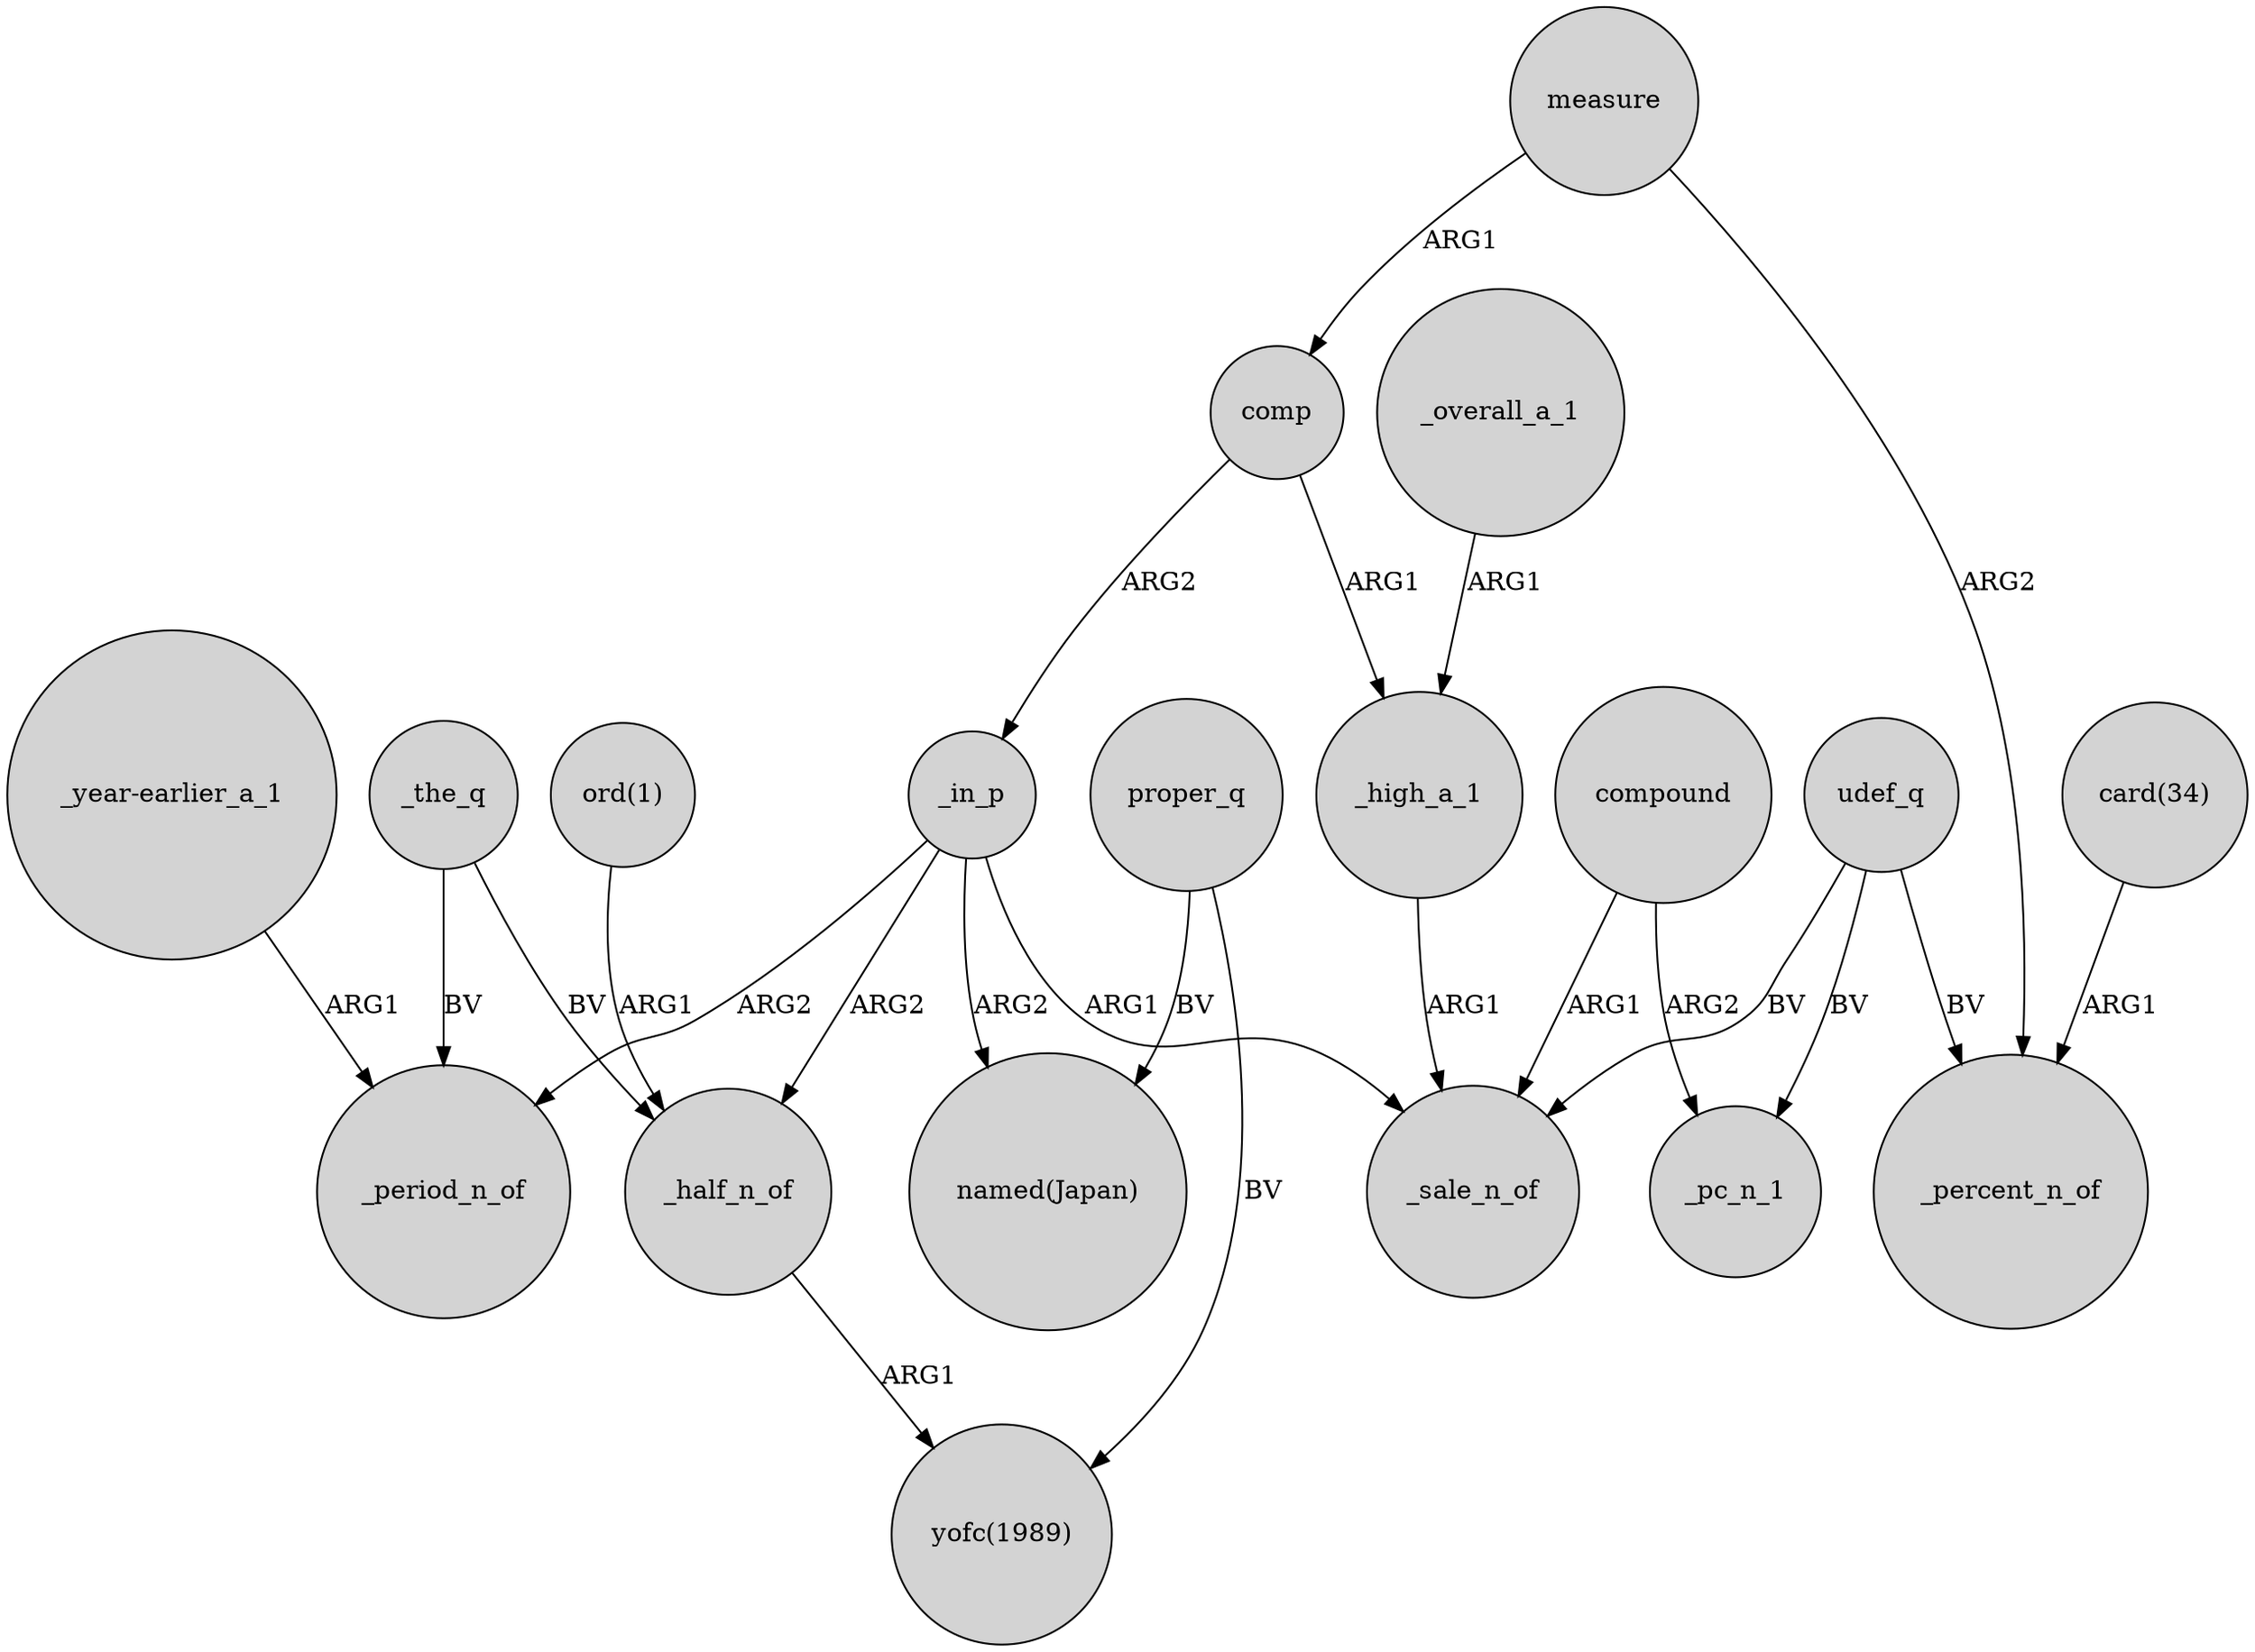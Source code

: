 digraph {
	node [shape=circle style=filled]
	"_year-earlier_a_1" -> _period_n_of [label=ARG1]
	_half_n_of -> "yofc(1989)" [label=ARG1]
	_high_a_1 -> _sale_n_of [label=ARG1]
	comp -> _in_p [label=ARG2]
	udef_q -> _pc_n_1 [label=BV]
	measure -> comp [label=ARG1]
	comp -> _high_a_1 [label=ARG1]
	"card(34)" -> _percent_n_of [label=ARG1]
	proper_q -> "named(Japan)" [label=BV]
	_overall_a_1 -> _high_a_1 [label=ARG1]
	proper_q -> "yofc(1989)" [label=BV]
	_the_q -> _period_n_of [label=BV]
	"ord(1)" -> _half_n_of [label=ARG1]
	measure -> _percent_n_of [label=ARG2]
	_in_p -> _period_n_of [label=ARG2]
	compound -> _pc_n_1 [label=ARG2]
	udef_q -> _sale_n_of [label=BV]
	_in_p -> _half_n_of [label=ARG2]
	_in_p -> _sale_n_of [label=ARG1]
	_the_q -> _half_n_of [label=BV]
	udef_q -> _percent_n_of [label=BV]
	_in_p -> "named(Japan)" [label=ARG2]
	compound -> _sale_n_of [label=ARG1]
}
